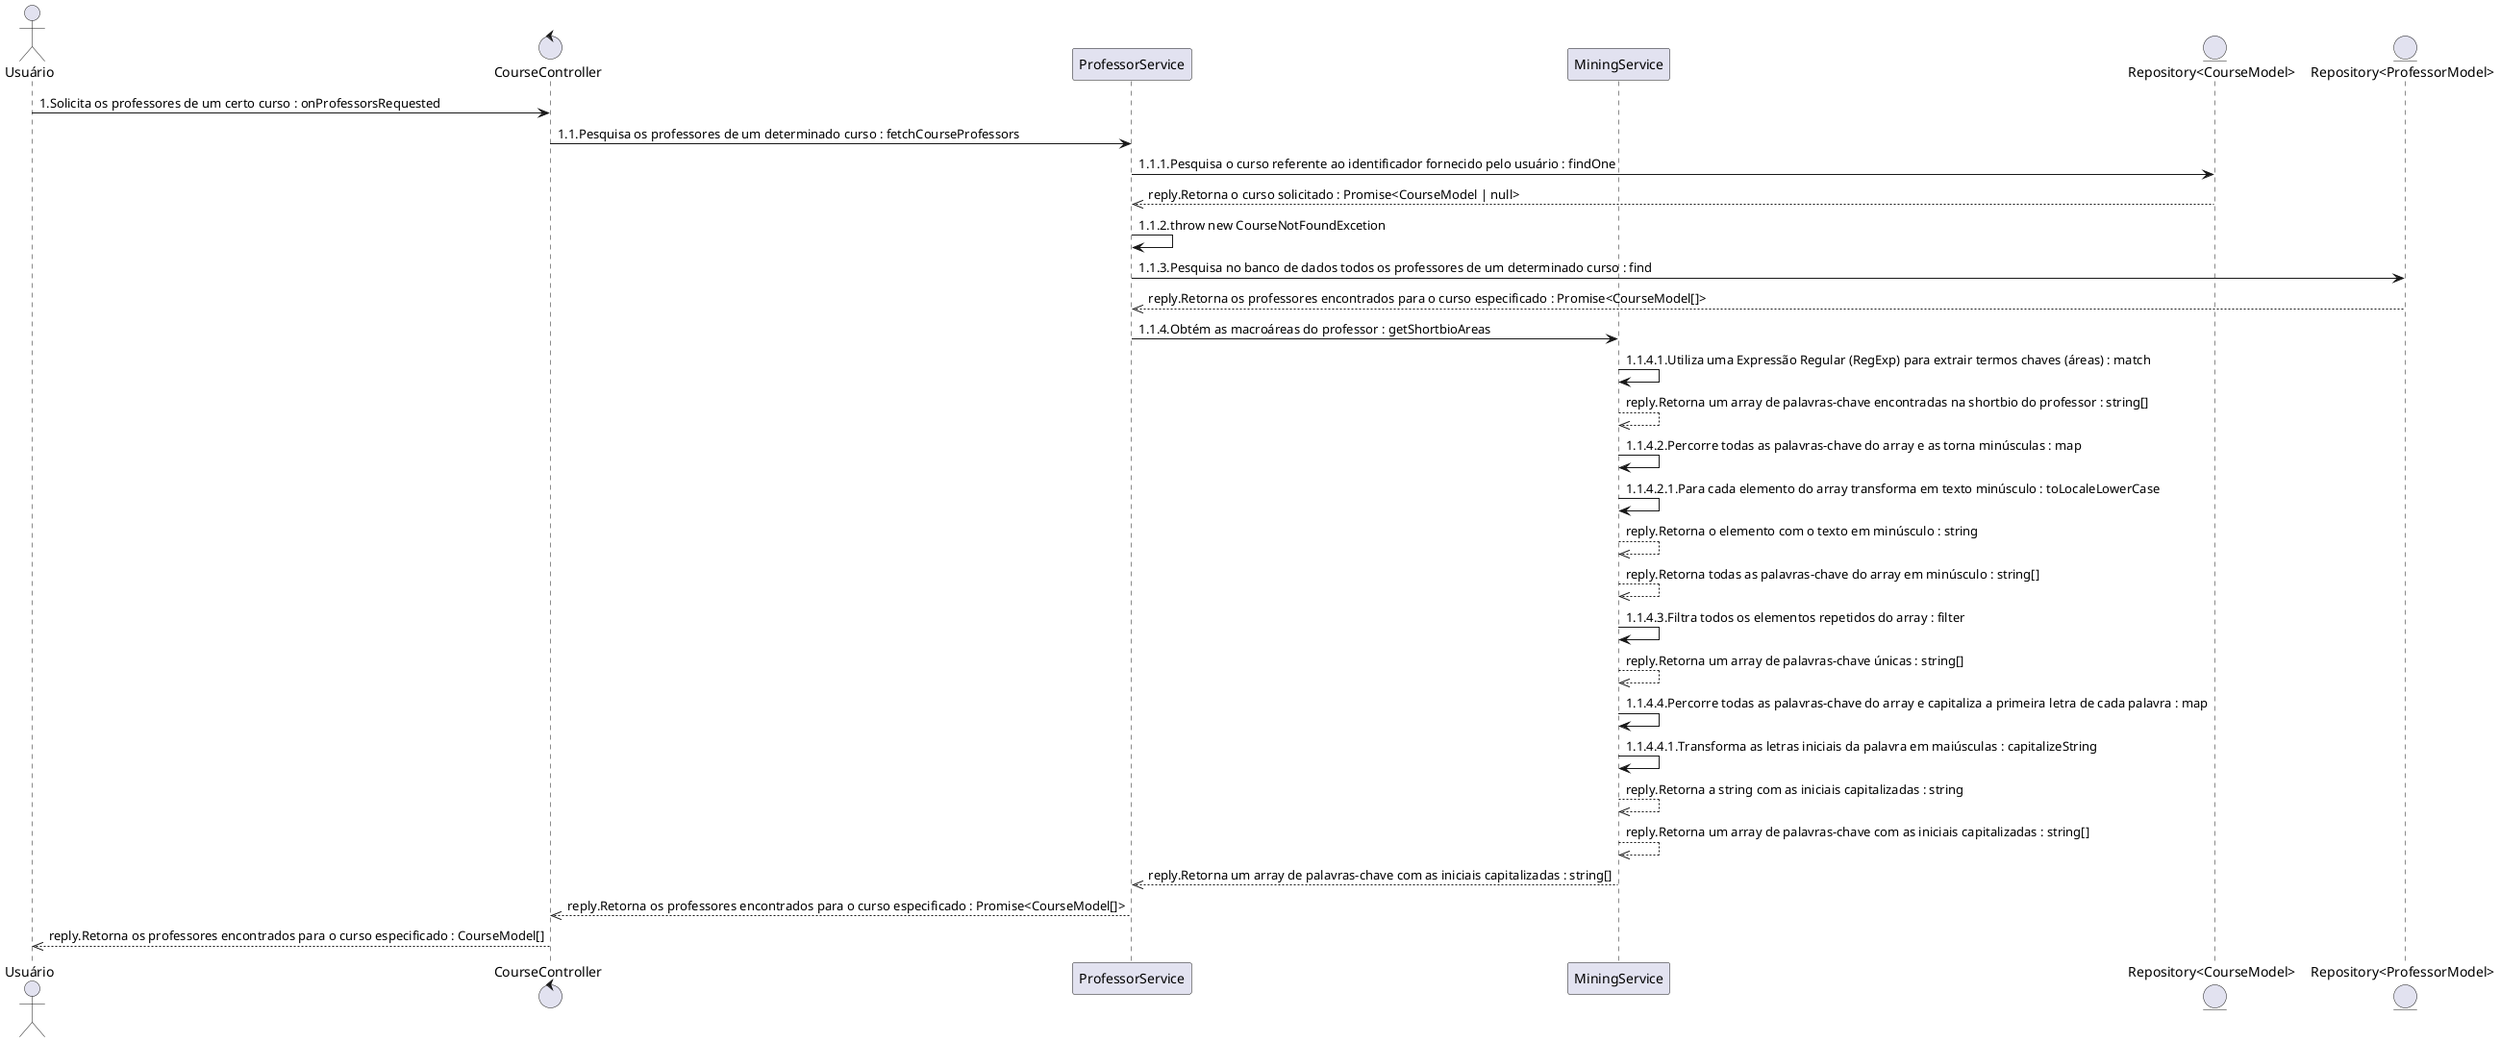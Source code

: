 @startuml

actor "Usuário"
control "CourseController"
participant "ProfessorService"
participant "MiningService"
entity "Repository<CourseModel>"
entity "Repository<ProfessorModel>"

"Usuário" -> "CourseController":1.Solicita os professores de um certo curso : onProfessorsRequested
"CourseController" -> "ProfessorService":1.1.Pesquisa os professores de um determinado curso : fetchCourseProfessors
"ProfessorService" -> "Repository<CourseModel>":1.1.1.Pesquisa o curso referente ao identificador fornecido pelo usuário : findOne
"Repository<CourseModel>" -->> "ProfessorService":reply.Retorna o curso solicitado : Promise<CourseModel | null>
"ProfessorService" -> "ProfessorService":1.1.2.throw new CourseNotFoundExcetion
"ProfessorService" -> "Repository<ProfessorModel>":1.1.3.Pesquisa no banco de dados todos os professores de um determinado curso : find
"Repository<ProfessorModel>" -->> "ProfessorService":reply.Retorna os professores encontrados para o curso especificado : Promise<CourseModel[]>
"ProfessorService" -> "MiningService":1.1.4.Obtém as macroáreas do professor : getShortbioAreas
"MiningService" -> "MiningService":1.1.4.1.Utiliza uma Expressão Regular (RegExp) para extrair termos chaves (áreas) : match
"MiningService" -->> "MiningService":reply.Retorna um array de palavras-chave encontradas na shortbio do professor : string[]
"MiningService" -> "MiningService":1.1.4.2.Percorre todas as palavras-chave do array e as torna minúsculas : map
"MiningService" -> "MiningService":1.1.4.2.1.Para cada elemento do array transforma em texto minúsculo : toLocaleLowerCase
"MiningService" -->> "MiningService":reply.Retorna o elemento com o texto em minúsculo : string
"MiningService" -->> "MiningService":reply.Retorna todas as palavras-chave do array em minúsculo : string[]
"MiningService" -> "MiningService":1.1.4.3.Filtra todos os elementos repetidos do array : filter
"MiningService" -->> "MiningService":reply.Retorna um array de palavras-chave únicas : string[]
"MiningService" -> "MiningService":1.1.4.4.Percorre todas as palavras-chave do array e capitaliza a primeira letra de cada palavra : map
"MiningService" -> "MiningService":1.1.4.4.1.Transforma as letras iniciais da palavra em maiúsculas : capitalizeString
"MiningService" -->> "MiningService":reply.Retorna a string com as iniciais capitalizadas : string
"MiningService" -->> "MiningService":reply.Retorna um array de palavras-chave com as iniciais capitalizadas : string[]
"MiningService" -->> "ProfessorService":reply.Retorna um array de palavras-chave com as iniciais capitalizadas : string[]
"ProfessorService" -->> "CourseController":reply.Retorna os professores encontrados para o curso especificado : Promise<CourseModel[]>
"CourseController" -->> "Usuário":reply.Retorna os professores encontrados para o curso especificado : CourseModel[]

@enduml
